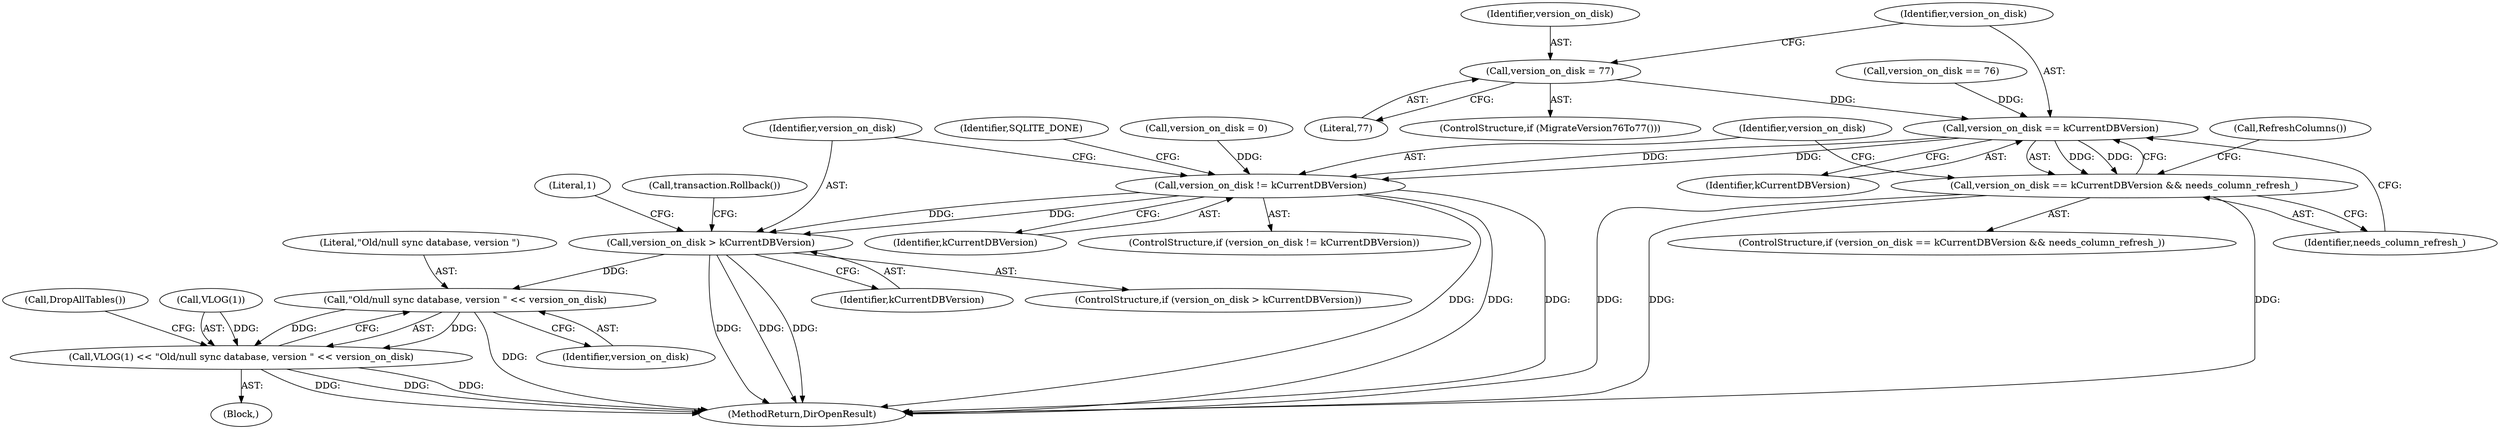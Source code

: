 digraph "1_Chrome_19190765882e272a6a2162c89acdb29110f7e3cf_20@del" {
"1000215" [label="(Call,version_on_disk = 77)"];
"1000220" [label="(Call,version_on_disk == kCurrentDBVersion)"];
"1000219" [label="(Call,version_on_disk == kCurrentDBVersion && needs_column_refresh_)"];
"1000232" [label="(Call,version_on_disk != kCurrentDBVersion)"];
"1000237" [label="(Call,version_on_disk > kCurrentDBVersion)"];
"1000247" [label="(Call,\"Old/null sync database, version \" << version_on_disk)"];
"1000244" [label="(Call,VLOG(1) << \"Old/null sync database, version \" << version_on_disk)"];
"1000215" [label="(Call,version_on_disk = 77)"];
"1000248" [label="(Literal,\"Old/null sync database, version \")"];
"1000213" [label="(ControlStructure,if (MigrateVersion76To77()))"];
"1000235" [label="(Block,)"];
"1000234" [label="(Identifier,kCurrentDBVersion)"];
"1000250" [label="(Call,DropAllTables())"];
"1000219" [label="(Call,version_on_disk == kCurrentDBVersion && needs_column_refresh_)"];
"1000218" [label="(ControlStructure,if (version_on_disk == kCurrentDBVersion && needs_column_refresh_))"];
"1000227" [label="(Call,RefreshColumns())"];
"1000223" [label="(Identifier,needs_column_refresh_)"];
"1000231" [label="(ControlStructure,if (version_on_disk != kCurrentDBVersion))"];
"1000304" [label="(MethodReturn,DirOpenResult)"];
"1000245" [label="(Call,VLOG(1))"];
"1000209" [label="(Call,version_on_disk == 76)"];
"1000239" [label="(Identifier,kCurrentDBVersion)"];
"1000232" [label="(Call,version_on_disk != kCurrentDBVersion)"];
"1000246" [label="(Literal,1)"];
"1000217" [label="(Literal,77)"];
"1000236" [label="(ControlStructure,if (version_on_disk > kCurrentDBVersion))"];
"1000237" [label="(Call,version_on_disk > kCurrentDBVersion)"];
"1000244" [label="(Call,VLOG(1) << \"Old/null sync database, version \" << version_on_disk)"];
"1000256" [label="(Identifier,SQLITE_DONE)"];
"1000241" [label="(Call,transaction.Rollback())"];
"1000247" [label="(Call,\"Old/null sync database, version \" << version_on_disk)"];
"1000249" [label="(Identifier,version_on_disk)"];
"1000221" [label="(Identifier,version_on_disk)"];
"1000222" [label="(Identifier,kCurrentDBVersion)"];
"1000228" [label="(Call,version_on_disk = 0)"];
"1000216" [label="(Identifier,version_on_disk)"];
"1000233" [label="(Identifier,version_on_disk)"];
"1000220" [label="(Call,version_on_disk == kCurrentDBVersion)"];
"1000238" [label="(Identifier,version_on_disk)"];
"1000215" -> "1000213"  [label="AST: "];
"1000215" -> "1000217"  [label="CFG: "];
"1000216" -> "1000215"  [label="AST: "];
"1000217" -> "1000215"  [label="AST: "];
"1000221" -> "1000215"  [label="CFG: "];
"1000215" -> "1000220"  [label="DDG: "];
"1000220" -> "1000219"  [label="AST: "];
"1000220" -> "1000222"  [label="CFG: "];
"1000221" -> "1000220"  [label="AST: "];
"1000222" -> "1000220"  [label="AST: "];
"1000223" -> "1000220"  [label="CFG: "];
"1000219" -> "1000220"  [label="CFG: "];
"1000220" -> "1000219"  [label="DDG: "];
"1000220" -> "1000219"  [label="DDG: "];
"1000209" -> "1000220"  [label="DDG: "];
"1000220" -> "1000232"  [label="DDG: "];
"1000220" -> "1000232"  [label="DDG: "];
"1000219" -> "1000218"  [label="AST: "];
"1000219" -> "1000223"  [label="CFG: "];
"1000223" -> "1000219"  [label="AST: "];
"1000227" -> "1000219"  [label="CFG: "];
"1000233" -> "1000219"  [label="CFG: "];
"1000219" -> "1000304"  [label="DDG: "];
"1000219" -> "1000304"  [label="DDG: "];
"1000219" -> "1000304"  [label="DDG: "];
"1000232" -> "1000231"  [label="AST: "];
"1000232" -> "1000234"  [label="CFG: "];
"1000233" -> "1000232"  [label="AST: "];
"1000234" -> "1000232"  [label="AST: "];
"1000238" -> "1000232"  [label="CFG: "];
"1000256" -> "1000232"  [label="CFG: "];
"1000232" -> "1000304"  [label="DDG: "];
"1000232" -> "1000304"  [label="DDG: "];
"1000232" -> "1000304"  [label="DDG: "];
"1000228" -> "1000232"  [label="DDG: "];
"1000232" -> "1000237"  [label="DDG: "];
"1000232" -> "1000237"  [label="DDG: "];
"1000237" -> "1000236"  [label="AST: "];
"1000237" -> "1000239"  [label="CFG: "];
"1000238" -> "1000237"  [label="AST: "];
"1000239" -> "1000237"  [label="AST: "];
"1000241" -> "1000237"  [label="CFG: "];
"1000246" -> "1000237"  [label="CFG: "];
"1000237" -> "1000304"  [label="DDG: "];
"1000237" -> "1000304"  [label="DDG: "];
"1000237" -> "1000304"  [label="DDG: "];
"1000237" -> "1000247"  [label="DDG: "];
"1000247" -> "1000244"  [label="AST: "];
"1000247" -> "1000249"  [label="CFG: "];
"1000248" -> "1000247"  [label="AST: "];
"1000249" -> "1000247"  [label="AST: "];
"1000244" -> "1000247"  [label="CFG: "];
"1000247" -> "1000304"  [label="DDG: "];
"1000247" -> "1000244"  [label="DDG: "];
"1000247" -> "1000244"  [label="DDG: "];
"1000244" -> "1000235"  [label="AST: "];
"1000245" -> "1000244"  [label="AST: "];
"1000250" -> "1000244"  [label="CFG: "];
"1000244" -> "1000304"  [label="DDG: "];
"1000244" -> "1000304"  [label="DDG: "];
"1000244" -> "1000304"  [label="DDG: "];
"1000245" -> "1000244"  [label="DDG: "];
}
